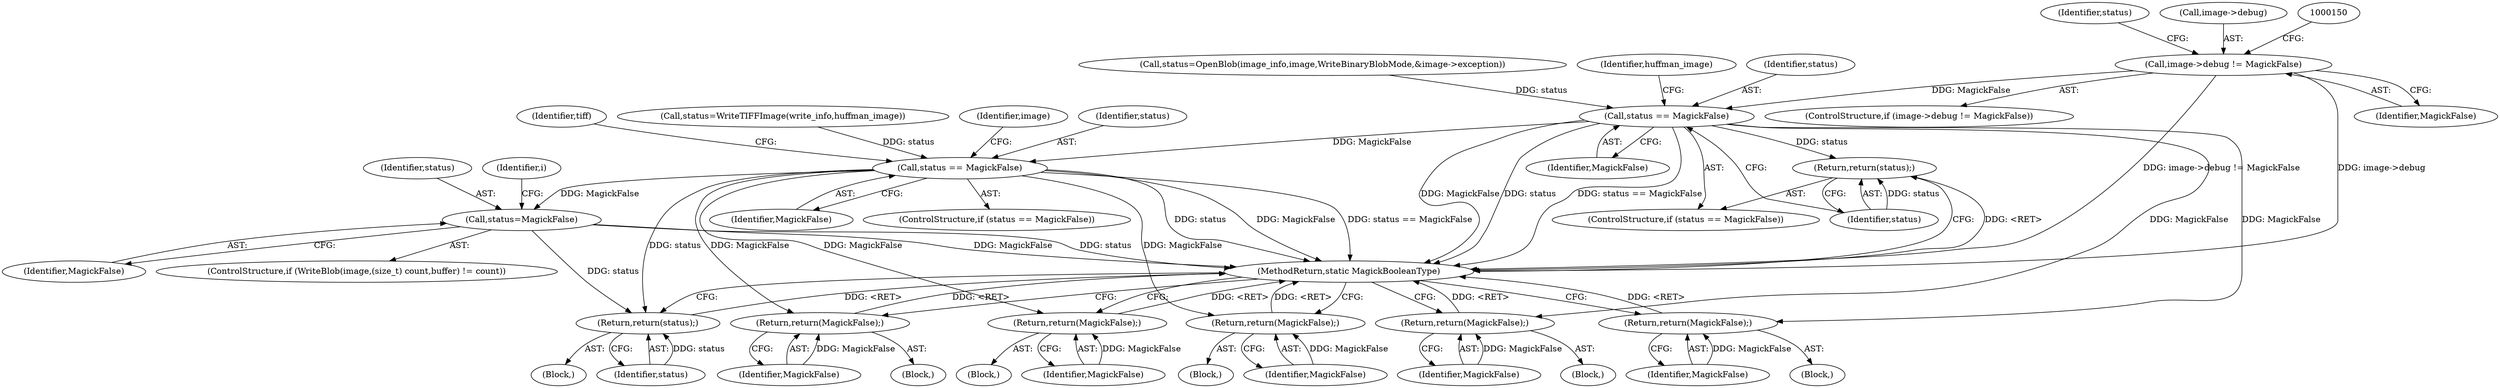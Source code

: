 digraph "0_ImageMagick_10b3823a7619ed22d42764733eb052c4159bc8c1_3@pointer" {
"1000144" [label="(Call,image->debug != MagickFalse)"];
"1000169" [label="(Call,status == MagickFalse)"];
"1000172" [label="(Return,return(status);)"];
"1000196" [label="(Return,return(MagickFalse);)"];
"1000242" [label="(Return,return(MagickFalse);)"];
"1000307" [label="(Call,status == MagickFalse)"];
"1000332" [label="(Return,return(MagickFalse);)"];
"1000368" [label="(Return,return(MagickFalse);)"];
"1000393" [label="(Return,return(MagickFalse);)"];
"1000494" [label="(Call,status=MagickFalse)"];
"1000521" [label="(Return,return(status);)"];
"1000197" [label="(Identifier,MagickFalse)"];
"1000494" [label="(Call,status=MagickFalse)"];
"1000158" [label="(Call,status=OpenBlob(image_info,image,WriteBinaryBlobMode,&image->exception))"];
"1000191" [label="(Block,)"];
"1000243" [label="(Identifier,MagickFalse)"];
"1000393" [label="(Return,return(MagickFalse);)"];
"1000378" [label="(Block,)"];
"1000175" [label="(Identifier,huffman_image)"];
"1000496" [label="(Identifier,MagickFalse)"];
"1000169" [label="(Call,status == MagickFalse)"];
"1000394" [label="(Identifier,MagickFalse)"];
"1000148" [label="(Identifier,MagickFalse)"];
"1000170" [label="(Identifier,status)"];
"1000168" [label="(ControlStructure,if (status == MagickFalse))"];
"1000143" [label="(ControlStructure,if (image->debug != MagickFalse))"];
"1000309" [label="(Identifier,MagickFalse)"];
"1000242" [label="(Return,return(MagickFalse);)"];
"1000314" [label="(Identifier,image)"];
"1000472" [label="(Identifier,i)"];
"1000345" [label="(Block,)"];
"1000196" [label="(Return,return(MagickFalse);)"];
"1000159" [label="(Identifier,status)"];
"1000333" [label="(Identifier,MagickFalse)"];
"1000310" [label="(Block,)"];
"1000523" [label="(MethodReturn,static MagickBooleanType)"];
"1000307" [label="(Call,status == MagickFalse)"];
"1000172" [label="(Return,return(status);)"];
"1000173" [label="(Identifier,status)"];
"1000369" [label="(Identifier,MagickFalse)"];
"1000233" [label="(Block,)"];
"1000485" [label="(ControlStructure,if (WriteBlob(image,(size_t) count,buffer) != count))"];
"1000308" [label="(Identifier,status)"];
"1000335" [label="(Identifier,tiff)"];
"1000145" [label="(Call,image->debug)"];
"1000495" [label="(Identifier,status)"];
"1000332" [label="(Return,return(MagickFalse);)"];
"1000106" [label="(Block,)"];
"1000144" [label="(Call,image->debug != MagickFalse)"];
"1000306" [label="(ControlStructure,if (status == MagickFalse))"];
"1000171" [label="(Identifier,MagickFalse)"];
"1000521" [label="(Return,return(status);)"];
"1000293" [label="(Call,status=WriteTIFFImage(write_info,huffman_image))"];
"1000368" [label="(Return,return(MagickFalse);)"];
"1000522" [label="(Identifier,status)"];
"1000144" -> "1000143"  [label="AST: "];
"1000144" -> "1000148"  [label="CFG: "];
"1000145" -> "1000144"  [label="AST: "];
"1000148" -> "1000144"  [label="AST: "];
"1000150" -> "1000144"  [label="CFG: "];
"1000159" -> "1000144"  [label="CFG: "];
"1000144" -> "1000523"  [label="DDG: image->debug != MagickFalse"];
"1000144" -> "1000523"  [label="DDG: image->debug"];
"1000144" -> "1000169"  [label="DDG: MagickFalse"];
"1000169" -> "1000168"  [label="AST: "];
"1000169" -> "1000171"  [label="CFG: "];
"1000170" -> "1000169"  [label="AST: "];
"1000171" -> "1000169"  [label="AST: "];
"1000173" -> "1000169"  [label="CFG: "];
"1000175" -> "1000169"  [label="CFG: "];
"1000169" -> "1000523"  [label="DDG: status == MagickFalse"];
"1000169" -> "1000523"  [label="DDG: MagickFalse"];
"1000169" -> "1000523"  [label="DDG: status"];
"1000158" -> "1000169"  [label="DDG: status"];
"1000169" -> "1000172"  [label="DDG: status"];
"1000169" -> "1000196"  [label="DDG: MagickFalse"];
"1000169" -> "1000242"  [label="DDG: MagickFalse"];
"1000169" -> "1000307"  [label="DDG: MagickFalse"];
"1000172" -> "1000168"  [label="AST: "];
"1000172" -> "1000173"  [label="CFG: "];
"1000173" -> "1000172"  [label="AST: "];
"1000523" -> "1000172"  [label="CFG: "];
"1000172" -> "1000523"  [label="DDG: <RET>"];
"1000173" -> "1000172"  [label="DDG: status"];
"1000196" -> "1000191"  [label="AST: "];
"1000196" -> "1000197"  [label="CFG: "];
"1000197" -> "1000196"  [label="AST: "];
"1000523" -> "1000196"  [label="CFG: "];
"1000196" -> "1000523"  [label="DDG: <RET>"];
"1000197" -> "1000196"  [label="DDG: MagickFalse"];
"1000242" -> "1000233"  [label="AST: "];
"1000242" -> "1000243"  [label="CFG: "];
"1000243" -> "1000242"  [label="AST: "];
"1000523" -> "1000242"  [label="CFG: "];
"1000242" -> "1000523"  [label="DDG: <RET>"];
"1000243" -> "1000242"  [label="DDG: MagickFalse"];
"1000307" -> "1000306"  [label="AST: "];
"1000307" -> "1000309"  [label="CFG: "];
"1000308" -> "1000307"  [label="AST: "];
"1000309" -> "1000307"  [label="AST: "];
"1000314" -> "1000307"  [label="CFG: "];
"1000335" -> "1000307"  [label="CFG: "];
"1000307" -> "1000523"  [label="DDG: MagickFalse"];
"1000307" -> "1000523"  [label="DDG: status == MagickFalse"];
"1000307" -> "1000523"  [label="DDG: status"];
"1000293" -> "1000307"  [label="DDG: status"];
"1000307" -> "1000332"  [label="DDG: MagickFalse"];
"1000307" -> "1000368"  [label="DDG: MagickFalse"];
"1000307" -> "1000393"  [label="DDG: MagickFalse"];
"1000307" -> "1000494"  [label="DDG: MagickFalse"];
"1000307" -> "1000521"  [label="DDG: status"];
"1000332" -> "1000310"  [label="AST: "];
"1000332" -> "1000333"  [label="CFG: "];
"1000333" -> "1000332"  [label="AST: "];
"1000523" -> "1000332"  [label="CFG: "];
"1000332" -> "1000523"  [label="DDG: <RET>"];
"1000333" -> "1000332"  [label="DDG: MagickFalse"];
"1000368" -> "1000345"  [label="AST: "];
"1000368" -> "1000369"  [label="CFG: "];
"1000369" -> "1000368"  [label="AST: "];
"1000523" -> "1000368"  [label="CFG: "];
"1000368" -> "1000523"  [label="DDG: <RET>"];
"1000369" -> "1000368"  [label="DDG: MagickFalse"];
"1000393" -> "1000378"  [label="AST: "];
"1000393" -> "1000394"  [label="CFG: "];
"1000394" -> "1000393"  [label="AST: "];
"1000523" -> "1000393"  [label="CFG: "];
"1000393" -> "1000523"  [label="DDG: <RET>"];
"1000394" -> "1000393"  [label="DDG: MagickFalse"];
"1000494" -> "1000485"  [label="AST: "];
"1000494" -> "1000496"  [label="CFG: "];
"1000495" -> "1000494"  [label="AST: "];
"1000496" -> "1000494"  [label="AST: "];
"1000472" -> "1000494"  [label="CFG: "];
"1000494" -> "1000523"  [label="DDG: MagickFalse"];
"1000494" -> "1000523"  [label="DDG: status"];
"1000494" -> "1000521"  [label="DDG: status"];
"1000521" -> "1000106"  [label="AST: "];
"1000521" -> "1000522"  [label="CFG: "];
"1000522" -> "1000521"  [label="AST: "];
"1000523" -> "1000521"  [label="CFG: "];
"1000521" -> "1000523"  [label="DDG: <RET>"];
"1000522" -> "1000521"  [label="DDG: status"];
}
